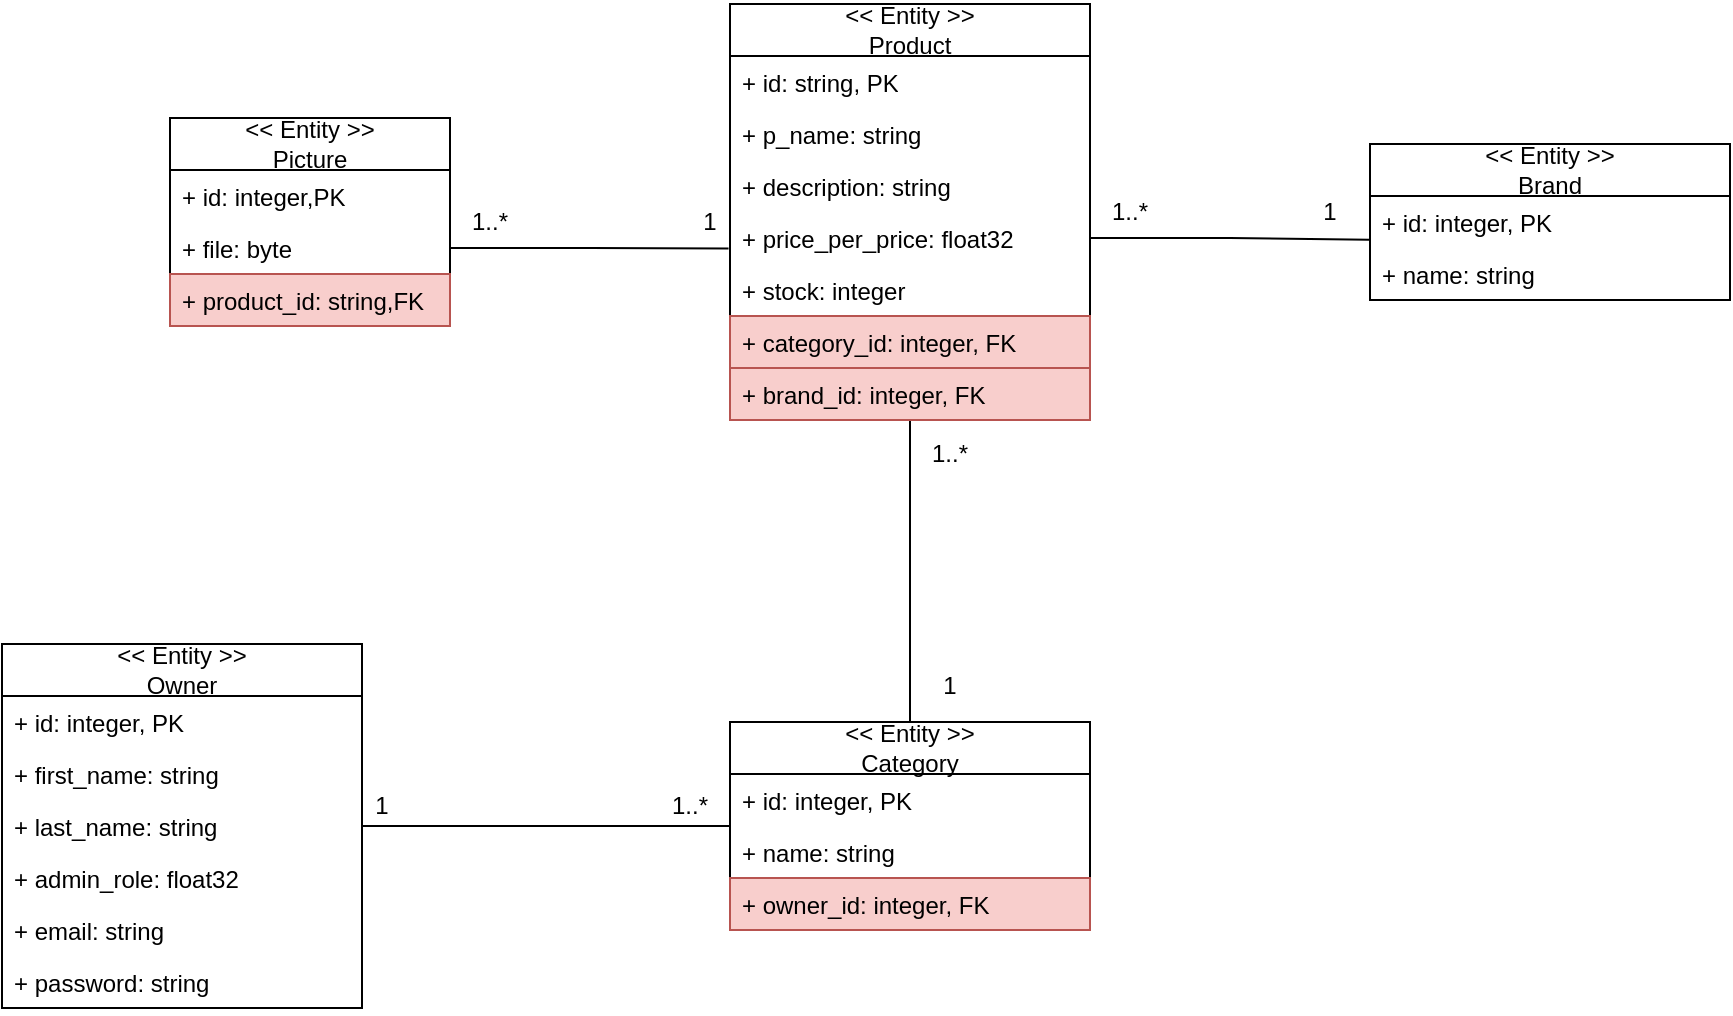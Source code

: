 <mxfile version="24.7.6">
  <diagram name="หน้า-1" id="jm9s8iMxG9F8QK7GeJVv">
    <mxGraphModel grid="1" page="1" gridSize="10" guides="1" tooltips="1" connect="1" arrows="1" fold="1" pageScale="1" pageWidth="827" pageHeight="1169" math="0" shadow="0">
      <root>
        <mxCell id="0" />
        <mxCell id="1" parent="0" />
        <mxCell id="G3lwbPUbWQxdKOqhgc0p-14" style="edgeStyle=orthogonalEdgeStyle;rounded=0;orthogonalLoop=1;jettySize=auto;html=1;entryX=0.5;entryY=0;entryDx=0;entryDy=0;endArrow=none;endFill=0;" edge="1" parent="1" source="dn_jVFi7nw1MEFi_HYwB-1" target="dn_jVFi7nw1MEFi_HYwB-33">
          <mxGeometry relative="1" as="geometry" />
        </mxCell>
        <mxCell id="dn_jVFi7nw1MEFi_HYwB-1" value="&amp;lt;&amp;lt; Entity &amp;gt;&amp;gt;&lt;div&gt;Product&lt;/div&gt;" style="swimlane;fontStyle=0;childLayout=stackLayout;horizontal=1;startSize=26;fillColor=none;horizontalStack=0;resizeParent=1;resizeParentMax=0;resizeLast=0;collapsible=1;marginBottom=0;whiteSpace=wrap;html=1;" vertex="1" parent="1">
          <mxGeometry x="200" y="360" width="180" height="208" as="geometry" />
        </mxCell>
        <mxCell id="dn_jVFi7nw1MEFi_HYwB-2" value="+ id: string, PK" style="text;strokeColor=none;fillColor=none;align=left;verticalAlign=top;spacingLeft=4;spacingRight=4;overflow=hidden;rotatable=0;points=[[0,0.5],[1,0.5]];portConstraint=eastwest;whiteSpace=wrap;html=1;" vertex="1" parent="dn_jVFi7nw1MEFi_HYwB-1">
          <mxGeometry y="26" width="180" height="26" as="geometry" />
        </mxCell>
        <mxCell id="dn_jVFi7nw1MEFi_HYwB-3" value="+ p_name: string" style="text;strokeColor=none;fillColor=none;align=left;verticalAlign=top;spacingLeft=4;spacingRight=4;overflow=hidden;rotatable=0;points=[[0,0.5],[1,0.5]];portConstraint=eastwest;whiteSpace=wrap;html=1;" vertex="1" parent="dn_jVFi7nw1MEFi_HYwB-1">
          <mxGeometry y="52" width="180" height="26" as="geometry" />
        </mxCell>
        <mxCell id="dn_jVFi7nw1MEFi_HYwB-4" value="+ description: string&lt;div&gt;&lt;br&gt;&lt;/div&gt;" style="text;strokeColor=none;fillColor=none;align=left;verticalAlign=top;spacingLeft=4;spacingRight=4;overflow=hidden;rotatable=0;points=[[0,0.5],[1,0.5]];portConstraint=eastwest;whiteSpace=wrap;html=1;" vertex="1" parent="dn_jVFi7nw1MEFi_HYwB-1">
          <mxGeometry y="78" width="180" height="26" as="geometry" />
        </mxCell>
        <mxCell id="dn_jVFi7nw1MEFi_HYwB-19" value="+ price_per_price: float32&lt;div&gt;&lt;br&gt;&lt;/div&gt;" style="text;strokeColor=none;fillColor=none;align=left;verticalAlign=top;spacingLeft=4;spacingRight=4;overflow=hidden;rotatable=0;points=[[0,0.5],[1,0.5]];portConstraint=eastwest;whiteSpace=wrap;html=1;" vertex="1" parent="dn_jVFi7nw1MEFi_HYwB-1">
          <mxGeometry y="104" width="180" height="26" as="geometry" />
        </mxCell>
        <mxCell id="dn_jVFi7nw1MEFi_HYwB-22" value="+ stock: integer" style="text;strokeColor=none;fillColor=none;align=left;verticalAlign=top;spacingLeft=4;spacingRight=4;overflow=hidden;rotatable=0;points=[[0,0.5],[1,0.5]];portConstraint=eastwest;whiteSpace=wrap;html=1;" vertex="1" parent="dn_jVFi7nw1MEFi_HYwB-1">
          <mxGeometry y="130" width="180" height="26" as="geometry" />
        </mxCell>
        <mxCell id="dn_jVFi7nw1MEFi_HYwB-23" value="+ category_id: integer, FK" style="text;strokeColor=#b85450;fillColor=#f8cecc;align=left;verticalAlign=top;spacingLeft=4;spacingRight=4;overflow=hidden;rotatable=0;points=[[0,0.5],[1,0.5]];portConstraint=eastwest;whiteSpace=wrap;html=1;" vertex="1" parent="dn_jVFi7nw1MEFi_HYwB-1">
          <mxGeometry y="156" width="180" height="26" as="geometry" />
        </mxCell>
        <mxCell id="dn_jVFi7nw1MEFi_HYwB-24" value="+ brand_id: integer, FK" style="text;strokeColor=#b85450;fillColor=#f8cecc;align=left;verticalAlign=top;spacingLeft=4;spacingRight=4;overflow=hidden;rotatable=0;points=[[0,0.5],[1,0.5]];portConstraint=eastwest;whiteSpace=wrap;html=1;" vertex="1" parent="dn_jVFi7nw1MEFi_HYwB-1">
          <mxGeometry y="182" width="180" height="26" as="geometry" />
        </mxCell>
        <mxCell id="dn_jVFi7nw1MEFi_HYwB-25" value="&amp;lt;&amp;lt; Entity &amp;gt;&amp;gt;&lt;div&gt;Brand&lt;/div&gt;" style="swimlane;fontStyle=0;childLayout=stackLayout;horizontal=1;startSize=26;fillColor=none;horizontalStack=0;resizeParent=1;resizeParentMax=0;resizeLast=0;collapsible=1;marginBottom=0;whiteSpace=wrap;html=1;" vertex="1" parent="1">
          <mxGeometry x="520" y="430" width="180" height="78" as="geometry" />
        </mxCell>
        <mxCell id="dn_jVFi7nw1MEFi_HYwB-26" value="+ id: integer, PK" style="text;strokeColor=none;fillColor=none;align=left;verticalAlign=top;spacingLeft=4;spacingRight=4;overflow=hidden;rotatable=0;points=[[0,0.5],[1,0.5]];portConstraint=eastwest;whiteSpace=wrap;html=1;" vertex="1" parent="dn_jVFi7nw1MEFi_HYwB-25">
          <mxGeometry y="26" width="180" height="26" as="geometry" />
        </mxCell>
        <mxCell id="dn_jVFi7nw1MEFi_HYwB-27" value="+ name: string" style="text;strokeColor=none;fillColor=none;align=left;verticalAlign=top;spacingLeft=4;spacingRight=4;overflow=hidden;rotatable=0;points=[[0,0.5],[1,0.5]];portConstraint=eastwest;whiteSpace=wrap;html=1;" vertex="1" parent="dn_jVFi7nw1MEFi_HYwB-25">
          <mxGeometry y="52" width="180" height="26" as="geometry" />
        </mxCell>
        <mxCell id="dn_jVFi7nw1MEFi_HYwB-33" value="&amp;lt;&amp;lt; Entity &amp;gt;&amp;gt;&lt;div&gt;Category&lt;/div&gt;" style="swimlane;fontStyle=0;childLayout=stackLayout;horizontal=1;startSize=26;fillColor=none;horizontalStack=0;resizeParent=1;resizeParentMax=0;resizeLast=0;collapsible=1;marginBottom=0;whiteSpace=wrap;html=1;" vertex="1" parent="1">
          <mxGeometry x="200" y="719" width="180" height="104" as="geometry" />
        </mxCell>
        <mxCell id="dn_jVFi7nw1MEFi_HYwB-34" value="+ id: integer, PK" style="text;strokeColor=none;fillColor=none;align=left;verticalAlign=top;spacingLeft=4;spacingRight=4;overflow=hidden;rotatable=0;points=[[0,0.5],[1,0.5]];portConstraint=eastwest;whiteSpace=wrap;html=1;" vertex="1" parent="dn_jVFi7nw1MEFi_HYwB-33">
          <mxGeometry y="26" width="180" height="26" as="geometry" />
        </mxCell>
        <mxCell id="dn_jVFi7nw1MEFi_HYwB-35" value="+ name: string" style="text;strokeColor=none;fillColor=none;align=left;verticalAlign=top;spacingLeft=4;spacingRight=4;overflow=hidden;rotatable=0;points=[[0,0.5],[1,0.5]];portConstraint=eastwest;whiteSpace=wrap;html=1;" vertex="1" parent="dn_jVFi7nw1MEFi_HYwB-33">
          <mxGeometry y="52" width="180" height="26" as="geometry" />
        </mxCell>
        <mxCell id="dn_jVFi7nw1MEFi_HYwB-39" value="+ owner_id: integer, FK" style="text;strokeColor=#b85450;fillColor=#f8cecc;align=left;verticalAlign=top;spacingLeft=4;spacingRight=4;overflow=hidden;rotatable=0;points=[[0,0.5],[1,0.5]];portConstraint=eastwest;whiteSpace=wrap;html=1;" vertex="1" parent="dn_jVFi7nw1MEFi_HYwB-33">
          <mxGeometry y="78" width="180" height="26" as="geometry" />
        </mxCell>
        <mxCell id="dn_jVFi7nw1MEFi_HYwB-50" value="&amp;lt;&amp;lt; Entity &amp;gt;&amp;gt;&lt;div&gt;Owner&lt;/div&gt;" style="swimlane;fontStyle=0;childLayout=stackLayout;horizontal=1;startSize=26;fillColor=none;horizontalStack=0;resizeParent=1;resizeParentMax=0;resizeLast=0;collapsible=1;marginBottom=0;whiteSpace=wrap;html=1;" vertex="1" parent="1">
          <mxGeometry x="-164" y="680" width="180" height="182" as="geometry" />
        </mxCell>
        <mxCell id="dn_jVFi7nw1MEFi_HYwB-51" value="+ id: integer, PK" style="text;strokeColor=none;fillColor=none;align=left;verticalAlign=top;spacingLeft=4;spacingRight=4;overflow=hidden;rotatable=0;points=[[0,0.5],[1,0.5]];portConstraint=eastwest;whiteSpace=wrap;html=1;" vertex="1" parent="dn_jVFi7nw1MEFi_HYwB-50">
          <mxGeometry y="26" width="180" height="26" as="geometry" />
        </mxCell>
        <mxCell id="dn_jVFi7nw1MEFi_HYwB-52" value="+ first_name: string" style="text;strokeColor=none;fillColor=none;align=left;verticalAlign=top;spacingLeft=4;spacingRight=4;overflow=hidden;rotatable=0;points=[[0,0.5],[1,0.5]];portConstraint=eastwest;whiteSpace=wrap;html=1;" vertex="1" parent="dn_jVFi7nw1MEFi_HYwB-50">
          <mxGeometry y="52" width="180" height="26" as="geometry" />
        </mxCell>
        <mxCell id="dn_jVFi7nw1MEFi_HYwB-53" value="+ last_name: string&lt;div&gt;&lt;br&gt;&lt;/div&gt;" style="text;strokeColor=none;fillColor=none;align=left;verticalAlign=top;spacingLeft=4;spacingRight=4;overflow=hidden;rotatable=0;points=[[0,0.5],[1,0.5]];portConstraint=eastwest;whiteSpace=wrap;html=1;" vertex="1" parent="dn_jVFi7nw1MEFi_HYwB-50">
          <mxGeometry y="78" width="180" height="26" as="geometry" />
        </mxCell>
        <mxCell id="dn_jVFi7nw1MEFi_HYwB-54" value="+ admin_role: float32&lt;div&gt;&lt;br&gt;&lt;/div&gt;" style="text;strokeColor=none;fillColor=none;align=left;verticalAlign=top;spacingLeft=4;spacingRight=4;overflow=hidden;rotatable=0;points=[[0,0.5],[1,0.5]];portConstraint=eastwest;whiteSpace=wrap;html=1;" vertex="1" parent="dn_jVFi7nw1MEFi_HYwB-50">
          <mxGeometry y="104" width="180" height="26" as="geometry" />
        </mxCell>
        <mxCell id="dn_jVFi7nw1MEFi_HYwB-55" value="+ email: string" style="text;strokeColor=none;fillColor=none;align=left;verticalAlign=top;spacingLeft=4;spacingRight=4;overflow=hidden;rotatable=0;points=[[0,0.5],[1,0.5]];portConstraint=eastwest;whiteSpace=wrap;html=1;" vertex="1" parent="dn_jVFi7nw1MEFi_HYwB-50">
          <mxGeometry y="130" width="180" height="26" as="geometry" />
        </mxCell>
        <mxCell id="dn_jVFi7nw1MEFi_HYwB-56" value="+ password: string" style="text;align=left;verticalAlign=top;spacingLeft=4;spacingRight=4;overflow=hidden;rotatable=0;points=[[0,0.5],[1,0.5]];portConstraint=eastwest;whiteSpace=wrap;html=1;" vertex="1" parent="dn_jVFi7nw1MEFi_HYwB-50">
          <mxGeometry y="156" width="180" height="26" as="geometry" />
        </mxCell>
        <mxCell id="G3lwbPUbWQxdKOqhgc0p-2" value="&amp;lt;&amp;lt; Entity &amp;gt;&amp;gt;&lt;div&gt;Picture&lt;/div&gt;" style="swimlane;fontStyle=0;childLayout=stackLayout;horizontal=1;startSize=26;fillColor=none;horizontalStack=0;resizeParent=1;resizeParentMax=0;resizeLast=0;collapsible=1;marginBottom=0;whiteSpace=wrap;html=1;" vertex="1" parent="1">
          <mxGeometry x="-80" y="417" width="140" height="104" as="geometry" />
        </mxCell>
        <mxCell id="G3lwbPUbWQxdKOqhgc0p-3" value="+ id: integer,PK" style="text;strokeColor=none;fillColor=none;align=left;verticalAlign=top;spacingLeft=4;spacingRight=4;overflow=hidden;rotatable=0;points=[[0,0.5],[1,0.5]];portConstraint=eastwest;whiteSpace=wrap;html=1;" vertex="1" parent="G3lwbPUbWQxdKOqhgc0p-2">
          <mxGeometry y="26" width="140" height="26" as="geometry" />
        </mxCell>
        <mxCell id="G3lwbPUbWQxdKOqhgc0p-4" value="+ file: byte" style="text;strokeColor=none;fillColor=none;align=left;verticalAlign=top;spacingLeft=4;spacingRight=4;overflow=hidden;rotatable=0;points=[[0,0.5],[1,0.5]];portConstraint=eastwest;whiteSpace=wrap;html=1;" vertex="1" parent="G3lwbPUbWQxdKOqhgc0p-2">
          <mxGeometry y="52" width="140" height="26" as="geometry" />
        </mxCell>
        <mxCell id="G3lwbPUbWQxdKOqhgc0p-5" value="+ product_id: string,FK" style="text;strokeColor=#b85450;fillColor=#f8cecc;align=left;verticalAlign=top;spacingLeft=4;spacingRight=4;overflow=hidden;rotatable=0;points=[[0,0.5],[1,0.5]];portConstraint=eastwest;whiteSpace=wrap;html=1;" vertex="1" parent="G3lwbPUbWQxdKOqhgc0p-2">
          <mxGeometry y="78" width="140" height="26" as="geometry" />
        </mxCell>
        <mxCell id="G3lwbPUbWQxdKOqhgc0p-7" style="edgeStyle=orthogonalEdgeStyle;rounded=0;orthogonalLoop=1;jettySize=auto;html=1;entryX=-0.002;entryY=0.84;entryDx=0;entryDy=0;entryPerimeter=0;endArrow=none;endFill=0;" edge="1" parent="1" source="dn_jVFi7nw1MEFi_HYwB-19" target="dn_jVFi7nw1MEFi_HYwB-26">
          <mxGeometry relative="1" as="geometry" />
        </mxCell>
        <mxCell id="G3lwbPUbWQxdKOqhgc0p-10" style="edgeStyle=orthogonalEdgeStyle;rounded=0;orthogonalLoop=1;jettySize=auto;html=1;exitX=1;exitY=0.5;exitDx=0;exitDy=0;entryX=0;entryY=0;entryDx=0;entryDy=0;entryPerimeter=0;strokeWidth=1;endArrow=none;endFill=0;" edge="1" parent="1" source="dn_jVFi7nw1MEFi_HYwB-53" target="dn_jVFi7nw1MEFi_HYwB-35">
          <mxGeometry relative="1" as="geometry">
            <Array as="points">
              <mxPoint x="156" y="771" />
              <mxPoint x="156" y="771" />
            </Array>
          </mxGeometry>
        </mxCell>
        <mxCell id="G3lwbPUbWQxdKOqhgc0p-13" style="edgeStyle=orthogonalEdgeStyle;rounded=0;orthogonalLoop=1;jettySize=auto;html=1;entryX=-0.004;entryY=0.7;entryDx=0;entryDy=0;entryPerimeter=0;endArrow=none;endFill=0;" edge="1" parent="1" source="G3lwbPUbWQxdKOqhgc0p-4" target="dn_jVFi7nw1MEFi_HYwB-19">
          <mxGeometry relative="1" as="geometry" />
        </mxCell>
        <mxCell id="G3lwbPUbWQxdKOqhgc0p-15" value="1" style="text;html=1;align=center;verticalAlign=middle;whiteSpace=wrap;rounded=0;" vertex="1" parent="1">
          <mxGeometry x="180" y="458.5" width="20" height="21" as="geometry" />
        </mxCell>
        <mxCell id="G3lwbPUbWQxdKOqhgc0p-16" value="1..*" style="text;html=1;align=center;verticalAlign=middle;whiteSpace=wrap;rounded=0;" vertex="1" parent="1">
          <mxGeometry x="70" y="458.5" width="20" height="21" as="geometry" />
        </mxCell>
        <mxCell id="G3lwbPUbWQxdKOqhgc0p-17" value="1..*" style="text;html=1;align=center;verticalAlign=middle;whiteSpace=wrap;rounded=0;" vertex="1" parent="1">
          <mxGeometry x="300" y="574" width="20" height="21" as="geometry" />
        </mxCell>
        <mxCell id="G3lwbPUbWQxdKOqhgc0p-18" value="1" style="text;html=1;align=center;verticalAlign=middle;whiteSpace=wrap;rounded=0;" vertex="1" parent="1">
          <mxGeometry x="300" y="690" width="20" height="21" as="geometry" />
        </mxCell>
        <mxCell id="G3lwbPUbWQxdKOqhgc0p-19" value="1" style="text;html=1;align=center;verticalAlign=middle;whiteSpace=wrap;rounded=0;" vertex="1" parent="1">
          <mxGeometry x="490" y="453.5" width="20" height="21" as="geometry" />
        </mxCell>
        <mxCell id="G3lwbPUbWQxdKOqhgc0p-20" value="1..*" style="text;html=1;align=center;verticalAlign=middle;whiteSpace=wrap;rounded=0;" vertex="1" parent="1">
          <mxGeometry x="390" y="453.5" width="20" height="21" as="geometry" />
        </mxCell>
        <mxCell id="G3lwbPUbWQxdKOqhgc0p-21" value="1" style="text;html=1;align=center;verticalAlign=middle;whiteSpace=wrap;rounded=0;" vertex="1" parent="1">
          <mxGeometry x="16" y="750" width="20" height="21" as="geometry" />
        </mxCell>
        <mxCell id="G3lwbPUbWQxdKOqhgc0p-22" value="1..*" style="text;html=1;align=center;verticalAlign=middle;whiteSpace=wrap;rounded=0;" vertex="1" parent="1">
          <mxGeometry x="170" y="750" width="20" height="21" as="geometry" />
        </mxCell>
      </root>
    </mxGraphModel>
  </diagram>
</mxfile>
